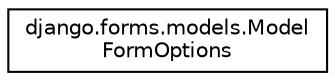 digraph "Graphical Class Hierarchy"
{
 // LATEX_PDF_SIZE
  edge [fontname="Helvetica",fontsize="10",labelfontname="Helvetica",labelfontsize="10"];
  node [fontname="Helvetica",fontsize="10",shape=record];
  rankdir="LR";
  Node0 [label="django.forms.models.Model\lFormOptions",height=0.2,width=0.4,color="black", fillcolor="white", style="filled",URL="$classdjango_1_1forms_1_1models_1_1_model_form_options.html",tooltip=" "];
}
